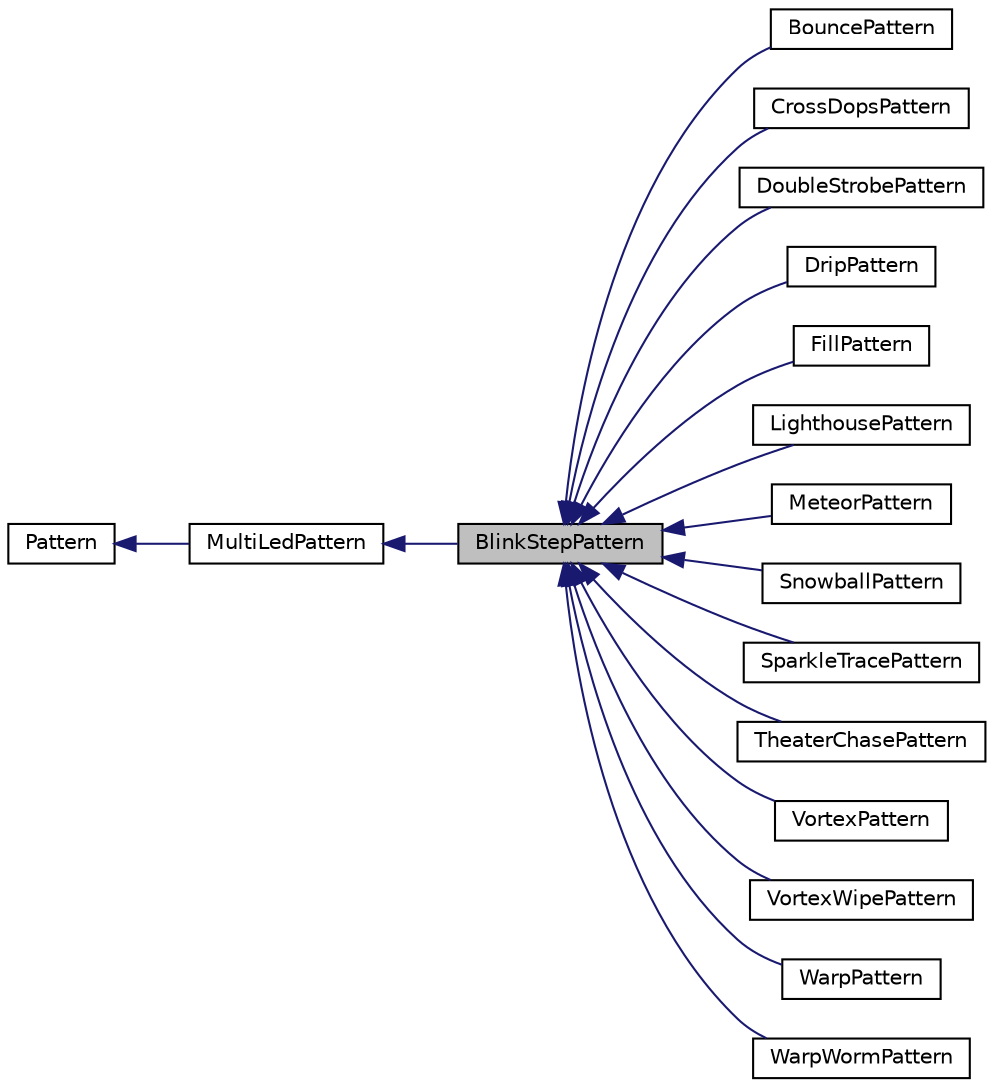 digraph "BlinkStepPattern"
{
 // INTERACTIVE_SVG=YES
 // LATEX_PDF_SIZE
  bgcolor="transparent";
  edge [fontname="Helvetica",fontsize="10",labelfontname="Helvetica",labelfontsize="10"];
  node [fontname="Helvetica",fontsize="10",shape=record];
  rankdir="LR";
  Node1 [label="BlinkStepPattern",height=0.2,width=0.4,color="black", fillcolor="grey75", style="filled", fontcolor="black",tooltip=" "];
  Node2 -> Node1 [dir="back",color="midnightblue",fontsize="10",style="solid",fontname="Helvetica"];
  Node2 [label="MultiLedPattern",height=0.2,width=0.4,color="black",URL="$classMultiLedPattern.html",tooltip=" "];
  Node3 -> Node2 [dir="back",color="midnightblue",fontsize="10",style="solid",fontname="Helvetica"];
  Node3 [label="Pattern",height=0.2,width=0.4,color="black",URL="$classPattern.html",tooltip=" "];
  Node1 -> Node4 [dir="back",color="midnightblue",fontsize="10",style="solid",fontname="Helvetica"];
  Node4 [label="BouncePattern",height=0.2,width=0.4,color="black",URL="$classBouncePattern.html",tooltip=" "];
  Node1 -> Node5 [dir="back",color="midnightblue",fontsize="10",style="solid",fontname="Helvetica"];
  Node5 [label="CrossDopsPattern",height=0.2,width=0.4,color="black",URL="$classCrossDopsPattern.html",tooltip=" "];
  Node1 -> Node6 [dir="back",color="midnightblue",fontsize="10",style="solid",fontname="Helvetica"];
  Node6 [label="DoubleStrobePattern",height=0.2,width=0.4,color="black",URL="$classDoubleStrobePattern.html",tooltip=" "];
  Node1 -> Node7 [dir="back",color="midnightblue",fontsize="10",style="solid",fontname="Helvetica"];
  Node7 [label="DripPattern",height=0.2,width=0.4,color="black",URL="$classDripPattern.html",tooltip=" "];
  Node1 -> Node8 [dir="back",color="midnightblue",fontsize="10",style="solid",fontname="Helvetica"];
  Node8 [label="FillPattern",height=0.2,width=0.4,color="black",URL="$classFillPattern.html",tooltip=" "];
  Node1 -> Node9 [dir="back",color="midnightblue",fontsize="10",style="solid",fontname="Helvetica"];
  Node9 [label="LighthousePattern",height=0.2,width=0.4,color="black",URL="$classLighthousePattern.html",tooltip=" "];
  Node1 -> Node10 [dir="back",color="midnightblue",fontsize="10",style="solid",fontname="Helvetica"];
  Node10 [label="MeteorPattern",height=0.2,width=0.4,color="black",URL="$classMeteorPattern.html",tooltip=" "];
  Node1 -> Node11 [dir="back",color="midnightblue",fontsize="10",style="solid",fontname="Helvetica"];
  Node11 [label="SnowballPattern",height=0.2,width=0.4,color="black",URL="$classSnowballPattern.html",tooltip=" "];
  Node1 -> Node12 [dir="back",color="midnightblue",fontsize="10",style="solid",fontname="Helvetica"];
  Node12 [label="SparkleTracePattern",height=0.2,width=0.4,color="black",URL="$classSparkleTracePattern.html",tooltip=" "];
  Node1 -> Node13 [dir="back",color="midnightblue",fontsize="10",style="solid",fontname="Helvetica"];
  Node13 [label="TheaterChasePattern",height=0.2,width=0.4,color="black",URL="$classTheaterChasePattern.html",tooltip=" "];
  Node1 -> Node14 [dir="back",color="midnightblue",fontsize="10",style="solid",fontname="Helvetica"];
  Node14 [label="VortexPattern",height=0.2,width=0.4,color="black",URL="$classVortexPattern.html",tooltip=" "];
  Node1 -> Node15 [dir="back",color="midnightblue",fontsize="10",style="solid",fontname="Helvetica"];
  Node15 [label="VortexWipePattern",height=0.2,width=0.4,color="black",URL="$classVortexWipePattern.html",tooltip=" "];
  Node1 -> Node16 [dir="back",color="midnightblue",fontsize="10",style="solid",fontname="Helvetica"];
  Node16 [label="WarpPattern",height=0.2,width=0.4,color="black",URL="$classWarpPattern.html",tooltip=" "];
  Node1 -> Node17 [dir="back",color="midnightblue",fontsize="10",style="solid",fontname="Helvetica"];
  Node17 [label="WarpWormPattern",height=0.2,width=0.4,color="black",URL="$classWarpWormPattern.html",tooltip=" "];
}
